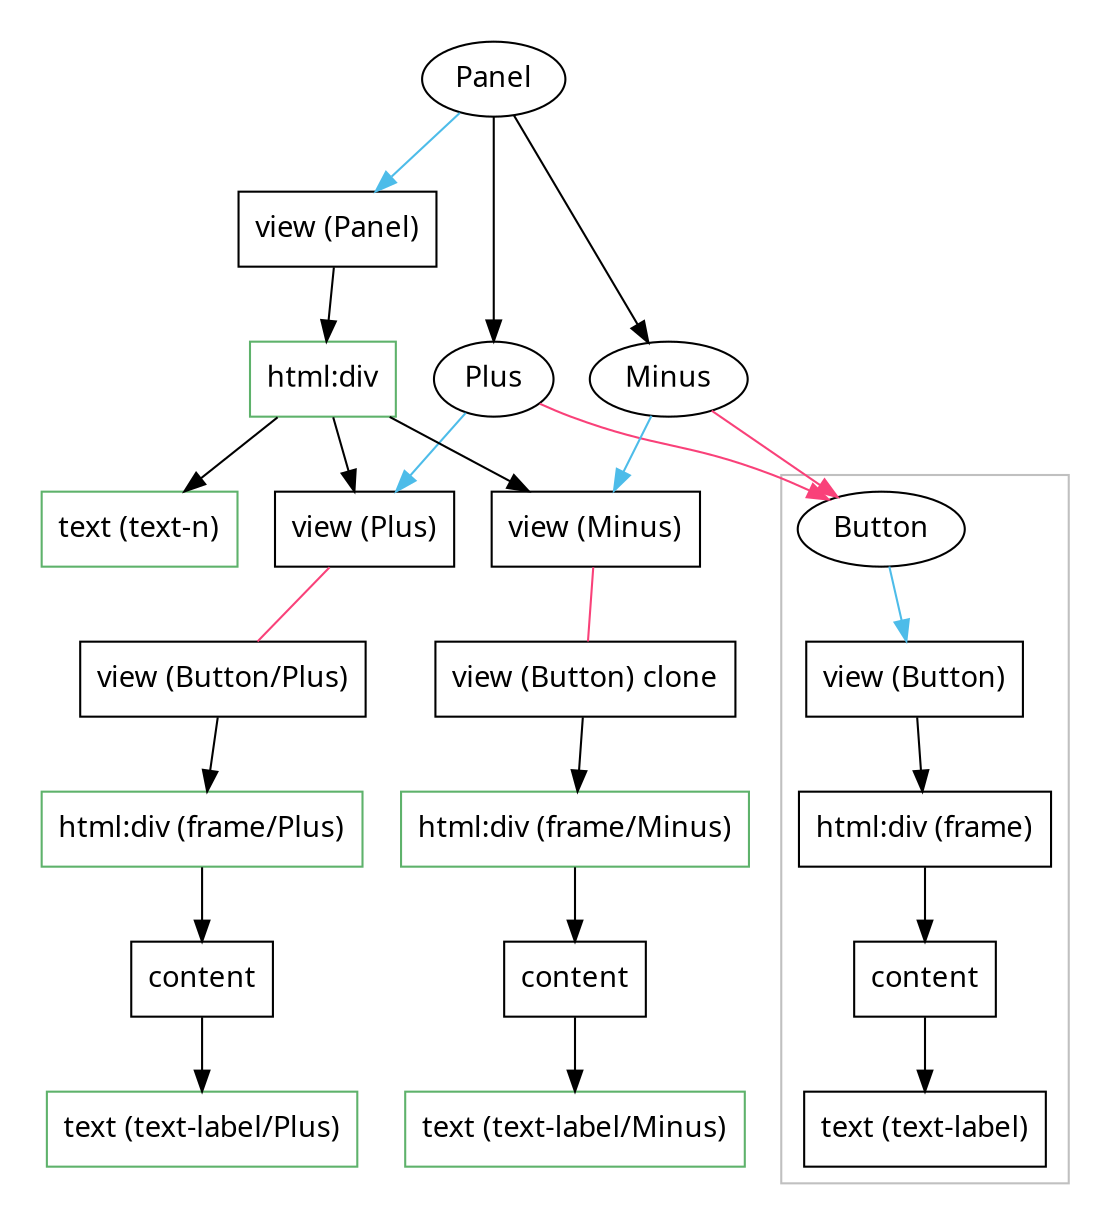 digraph panel {
  node [fontname="Avenir Next"];
  edge [fontname="Avenir Next"];

  subgraph cluster_panel {
    color="white";
    Panel [ordering=out]
    Panel -> vpanel [color="#4dbce9"]
    Panel -> Plus
    Panel -> Minus

    subgraph { rank=same; Plus; Minus }

    div1 [label="html:div", shape=box, color="#5eb26b"]
    vpanel [label="view (Panel)", shape=box]
    vminus [label="view (Minus)", shape=box]
    vplus [label="view (Plus)", shape=box]
    vbutton_ [label="view (Button/Plus)", shape=box]
    frame_ [label="html:div (frame/Plus)", shape=box, color="#5eb26b"]
    content_ [label="content", shape=box]
    textlabel_ [label="text (text-label/Plus)", shape=box, color="#5eb26b"]
    vbutton__ [label="view (Button) clone", shape=box]
    frame__ [label="html:div (frame/Minus)", shape=box, color="#5eb26b"]
    content__ [label="content", shape=box]
    textlabel__ [label="text (text-label/Minus)", shape=box, color="#5eb26b"]

    textn [label="text (text-n)", shape=box, color="#5eb26b"]
    vpanel -> div1
    div1 -> textn
    div1 -> vminus
    div1 -> vplus

    Plus -> vplus [color="#4dbce9"]
    Minus -> vminus [color="#4dbce9"]

    vplus -> vbutton_ [dir=none, color="#f94179"]
    vbutton_ -> frame_
    frame_ -> content_
    content_ -> textlabel_

    vminus -> vbutton__ [dir=none, color="#f94179"]
    vbutton__ -> frame__
    frame__ -> content__
    content__ -> textlabel__

    // div1 -> frame_ [color="#5eb26b"]
    // frame_ -> textlabel_ [color="#5eb26b"]
    // div1 -> frame__ [color="#5eb26b"]
    // frame__ -> textlabel__ [color="#5eb26b"]

  }

  Minus -> Button [color="#f94179"]
  Plus -> Button [color="#f94179"]

  subgraph cluster_button {
    color="gray";

    Button -> vbutton [color="#4dbce9"]
    vbutton [label="view (Button)", shape=box]
    frame [label="html:div (frame)", shape=box]
    content [shape=box]
    textlabel [label="text (text-label)", shape=box]
    vbutton -> frame
    frame -> content
    content -> textlabel

  }

}
